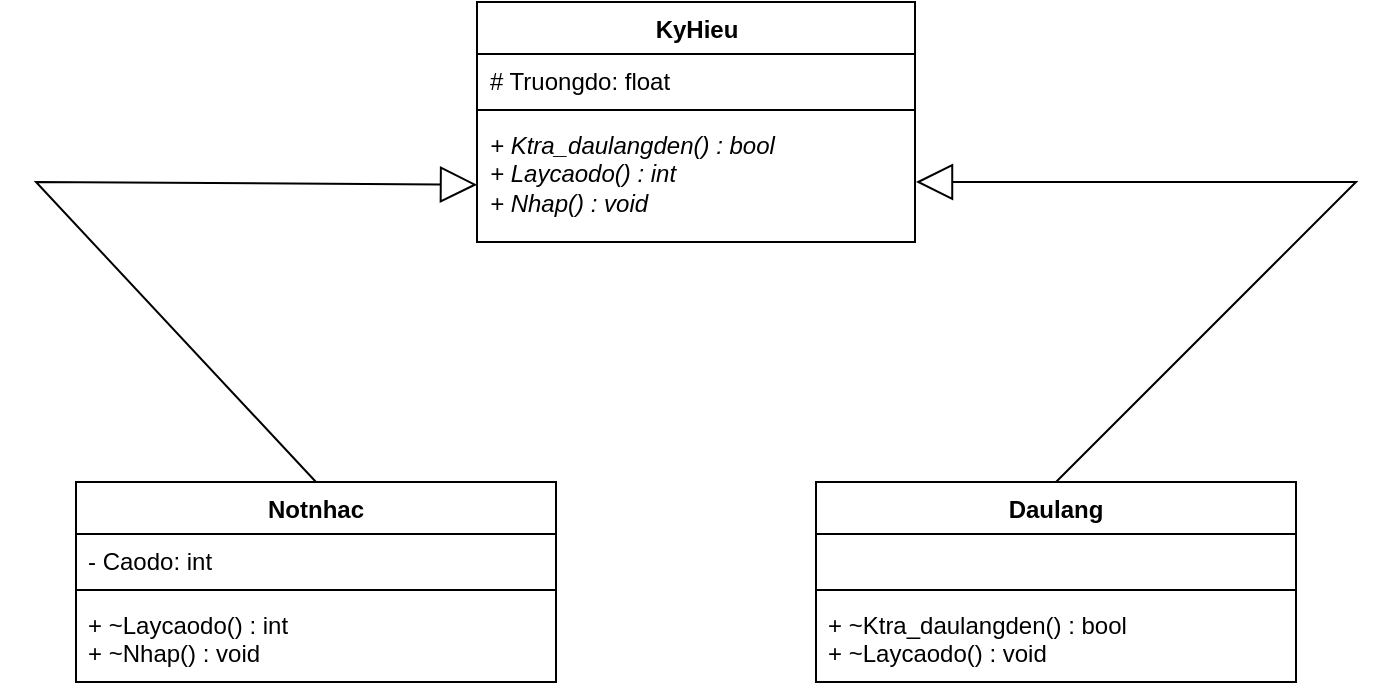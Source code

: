 <mxfile version="24.9.1">
  <diagram id="C5RBs43oDa-KdzZeNtuy" name="Page-1">
    <mxGraphModel dx="801" dy="419" grid="1" gridSize="10" guides="1" tooltips="1" connect="1" arrows="1" fold="1" page="1" pageScale="1" pageWidth="827" pageHeight="1169" math="0" shadow="0">
      <root>
        <mxCell id="WIyWlLk6GJQsqaUBKTNV-0" />
        <mxCell id="WIyWlLk6GJQsqaUBKTNV-1" parent="WIyWlLk6GJQsqaUBKTNV-0" />
        <mxCell id="rXlIxwhJtUQTBKDLvqy7-0" value="KyHieu" style="swimlane;fontStyle=1;align=center;verticalAlign=top;childLayout=stackLayout;horizontal=1;startSize=26;horizontalStack=0;resizeParent=1;resizeParentMax=0;resizeLast=0;collapsible=1;marginBottom=0;whiteSpace=wrap;html=1;" parent="WIyWlLk6GJQsqaUBKTNV-1" vertex="1">
          <mxGeometry x="470.5" y="200" width="219" height="120" as="geometry" />
        </mxCell>
        <mxCell id="rXlIxwhJtUQTBKDLvqy7-1" value="&lt;div&gt;# Truongdo: float&lt;br&gt;&lt;br&gt;&lt;/div&gt;" style="text;strokeColor=none;fillColor=none;align=left;verticalAlign=top;spacingLeft=4;spacingRight=4;overflow=hidden;rotatable=0;points=[[0,0.5],[1,0.5]];portConstraint=eastwest;whiteSpace=wrap;html=1;" parent="rXlIxwhJtUQTBKDLvqy7-0" vertex="1">
          <mxGeometry y="26" width="219" height="24" as="geometry" />
        </mxCell>
        <mxCell id="rXlIxwhJtUQTBKDLvqy7-2" value="" style="line;strokeWidth=1;fillColor=none;align=left;verticalAlign=middle;spacingTop=-1;spacingLeft=3;spacingRight=3;rotatable=0;labelPosition=right;points=[];portConstraint=eastwest;strokeColor=inherit;" parent="rXlIxwhJtUQTBKDLvqy7-0" vertex="1">
          <mxGeometry y="50" width="219" height="8" as="geometry" />
        </mxCell>
        <mxCell id="rXlIxwhJtUQTBKDLvqy7-3" value="&lt;div&gt;&lt;i style=&quot;background-color: initial;&quot;&gt;+ Ktra_daulangden() : bool&amp;nbsp;&lt;/i&gt;&lt;/div&gt;&lt;div&gt;&lt;i&gt;+ Laycaodo() : int&lt;/i&gt;&lt;br&gt;&lt;/div&gt;&lt;div&gt;&lt;i&gt;+ Nhap() : void&amp;nbsp;&lt;/i&gt;&lt;i&gt;&lt;br&gt;&lt;/i&gt;&lt;/div&gt;" style="text;strokeColor=none;fillColor=none;align=left;verticalAlign=top;spacingLeft=4;spacingRight=4;overflow=hidden;rotatable=0;points=[[0,0.5],[1,0.5]];portConstraint=eastwest;whiteSpace=wrap;html=1;" parent="rXlIxwhJtUQTBKDLvqy7-0" vertex="1">
          <mxGeometry y="58" width="219" height="62" as="geometry" />
        </mxCell>
        <mxCell id="rXlIxwhJtUQTBKDLvqy7-4" value="Daulang" style="swimlane;fontStyle=1;align=center;verticalAlign=top;childLayout=stackLayout;horizontal=1;startSize=26;horizontalStack=0;resizeParent=1;resizeParentMax=0;resizeLast=0;collapsible=1;marginBottom=0;whiteSpace=wrap;html=1;" parent="WIyWlLk6GJQsqaUBKTNV-1" vertex="1">
          <mxGeometry x="640" y="440" width="240" height="100" as="geometry" />
        </mxCell>
        <mxCell id="rXlIxwhJtUQTBKDLvqy7-5" value="&amp;nbsp;" style="text;strokeColor=none;fillColor=none;align=left;verticalAlign=top;spacingLeft=4;spacingRight=4;overflow=hidden;rotatable=0;points=[[0,0.5],[1,0.5]];portConstraint=eastwest;whiteSpace=wrap;html=1;" parent="rXlIxwhJtUQTBKDLvqy7-4" vertex="1">
          <mxGeometry y="26" width="240" height="24" as="geometry" />
        </mxCell>
        <mxCell id="rXlIxwhJtUQTBKDLvqy7-6" value="" style="line;strokeWidth=1;fillColor=none;align=left;verticalAlign=middle;spacingTop=-1;spacingLeft=3;spacingRight=3;rotatable=0;labelPosition=right;points=[];portConstraint=eastwest;strokeColor=inherit;" parent="rXlIxwhJtUQTBKDLvqy7-4" vertex="1">
          <mxGeometry y="50" width="240" height="8" as="geometry" />
        </mxCell>
        <mxCell id="rXlIxwhJtUQTBKDLvqy7-7" value="+ ~Ktra_daulangden() : bool&amp;nbsp;&lt;br&gt;+ ~Laycaodo() : void&amp;nbsp; &amp;nbsp;" style="text;strokeColor=none;fillColor=none;align=left;verticalAlign=top;spacingLeft=4;spacingRight=4;overflow=hidden;rotatable=0;points=[[0,0.5],[1,0.5]];portConstraint=eastwest;whiteSpace=wrap;html=1;" parent="rXlIxwhJtUQTBKDLvqy7-4" vertex="1">
          <mxGeometry y="58" width="240" height="42" as="geometry" />
        </mxCell>
        <mxCell id="rXlIxwhJtUQTBKDLvqy7-13" value="Notnhac" style="swimlane;fontStyle=1;align=center;verticalAlign=top;childLayout=stackLayout;horizontal=1;startSize=26;horizontalStack=0;resizeParent=1;resizeParentMax=0;resizeLast=0;collapsible=1;marginBottom=0;whiteSpace=wrap;html=1;" parent="WIyWlLk6GJQsqaUBKTNV-1" vertex="1">
          <mxGeometry x="270" y="440" width="240" height="100" as="geometry" />
        </mxCell>
        <mxCell id="rXlIxwhJtUQTBKDLvqy7-14" value="- Caodo: int" style="text;strokeColor=none;fillColor=none;align=left;verticalAlign=top;spacingLeft=4;spacingRight=4;overflow=hidden;rotatable=0;points=[[0,0.5],[1,0.5]];portConstraint=eastwest;whiteSpace=wrap;html=1;" parent="rXlIxwhJtUQTBKDLvqy7-13" vertex="1">
          <mxGeometry y="26" width="240" height="24" as="geometry" />
        </mxCell>
        <mxCell id="rXlIxwhJtUQTBKDLvqy7-15" value="" style="line;strokeWidth=1;fillColor=none;align=left;verticalAlign=middle;spacingTop=-1;spacingLeft=3;spacingRight=3;rotatable=0;labelPosition=right;points=[];portConstraint=eastwest;strokeColor=inherit;" parent="rXlIxwhJtUQTBKDLvqy7-13" vertex="1">
          <mxGeometry y="50" width="240" height="8" as="geometry" />
        </mxCell>
        <mxCell id="rXlIxwhJtUQTBKDLvqy7-16" value="&lt;div&gt;+ ~Laycaodo() : int&amp;nbsp;&lt;br&gt;+ ~Nhap() : void&amp;nbsp; &amp;nbsp;&lt;br&gt;&lt;/div&gt;" style="text;strokeColor=none;fillColor=none;align=left;verticalAlign=top;spacingLeft=4;spacingRight=4;overflow=hidden;rotatable=0;points=[[0,0.5],[1,0.5]];portConstraint=eastwest;whiteSpace=wrap;html=1;" parent="rXlIxwhJtUQTBKDLvqy7-13" vertex="1">
          <mxGeometry y="58" width="240" height="42" as="geometry" />
        </mxCell>
        <mxCell id="rXlIxwhJtUQTBKDLvqy7-17" value="" style="endArrow=block;endSize=16;endFill=0;html=1;rounded=0;exitX=0.5;exitY=0;exitDx=0;exitDy=0;" parent="WIyWlLk6GJQsqaUBKTNV-1" source="rXlIxwhJtUQTBKDLvqy7-13" edge="1">
          <mxGeometry width="160" relative="1" as="geometry">
            <mxPoint x="250" y="291" as="sourcePoint" />
            <mxPoint x="470.5" y="291.37" as="targetPoint" />
            <Array as="points">
              <mxPoint x="250" y="290" />
              <mxPoint x="470.5" y="291.37" />
            </Array>
          </mxGeometry>
        </mxCell>
        <mxCell id="rXlIxwhJtUQTBKDLvqy7-18" value="" style="endArrow=block;endSize=16;endFill=0;html=1;rounded=0;exitX=0.5;exitY=0;exitDx=0;exitDy=0;" parent="WIyWlLk6GJQsqaUBKTNV-1" source="rXlIxwhJtUQTBKDLvqy7-4" edge="1">
          <mxGeometry width="160" relative="1" as="geometry">
            <mxPoint x="910" y="290" as="sourcePoint" />
            <mxPoint x="690" y="290" as="targetPoint" />
            <Array as="points">
              <mxPoint x="910" y="290" />
            </Array>
          </mxGeometry>
        </mxCell>
      </root>
    </mxGraphModel>
  </diagram>
</mxfile>
